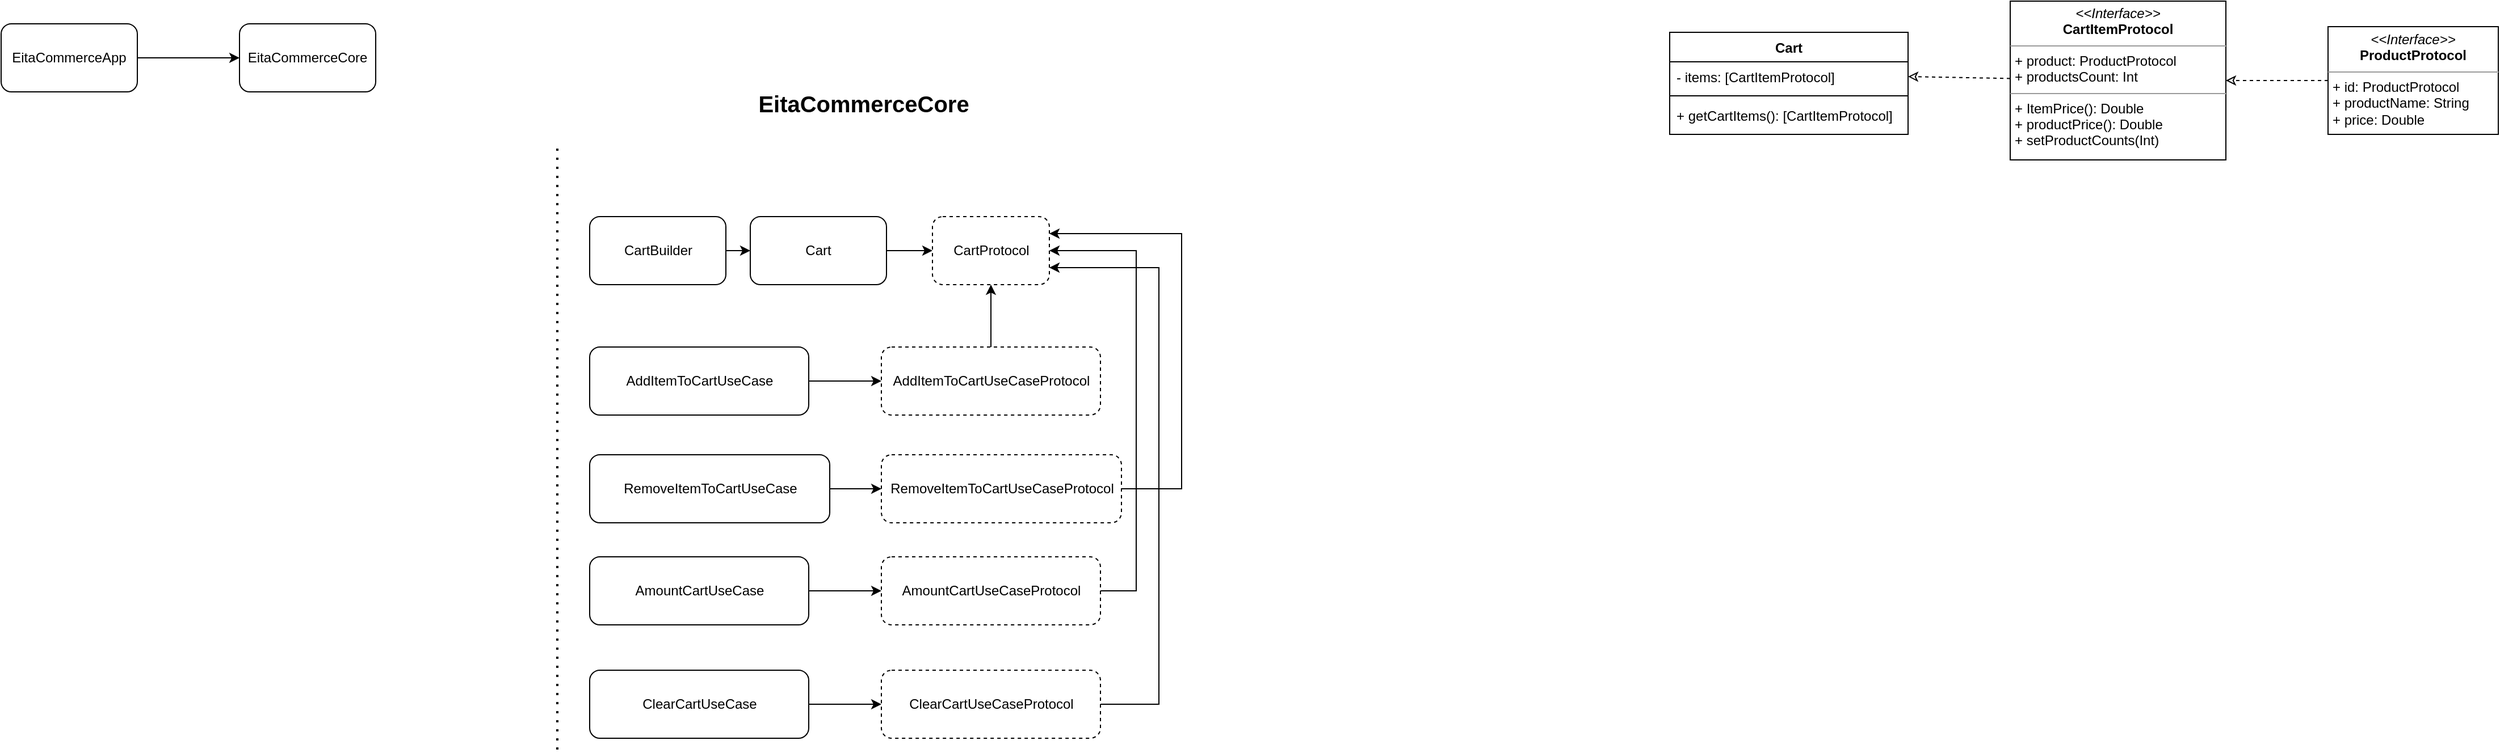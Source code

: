 <mxfile>
    <diagram id="sHIM0QpbJnLFY3LBm0-a" name="Page-1">
        <mxGraphModel dx="2018" dy="860" grid="1" gridSize="10" guides="1" tooltips="1" connect="1" arrows="1" fold="1" page="1" pageScale="1" pageWidth="827" pageHeight="1169" math="0" shadow="0">
            <root>
                <mxCell id="0"/>
                <mxCell id="1" parent="0"/>
                <mxCell id="-vWQI5yqLPdNWUSGWjpU-2" value="EitaCommerceCore" style="rounded=1;whiteSpace=wrap;html=1;" parent="1" vertex="1">
                    <mxGeometry x="430" y="240" width="120" height="60" as="geometry"/>
                </mxCell>
                <mxCell id="-vWQI5yqLPdNWUSGWjpU-4" style="edgeStyle=orthogonalEdgeStyle;rounded=0;orthogonalLoop=1;jettySize=auto;html=1;entryX=0;entryY=0.5;entryDx=0;entryDy=0;" parent="1" source="-vWQI5yqLPdNWUSGWjpU-3" target="-vWQI5yqLPdNWUSGWjpU-2" edge="1">
                    <mxGeometry relative="1" as="geometry"/>
                </mxCell>
                <mxCell id="-vWQI5yqLPdNWUSGWjpU-3" value="EitaCommerceApp" style="rounded=1;whiteSpace=wrap;html=1;" parent="1" vertex="1">
                    <mxGeometry x="220" y="240" width="120" height="60" as="geometry"/>
                </mxCell>
                <mxCell id="MyflTnQby74XGAzKYzuh-2" value="" style="endArrow=none;dashed=1;html=1;dashPattern=1 3;strokeWidth=2;" parent="1" edge="1">
                    <mxGeometry width="50" height="50" relative="1" as="geometry">
                        <mxPoint x="710" y="880" as="sourcePoint"/>
                        <mxPoint x="710" y="350" as="targetPoint"/>
                    </mxGeometry>
                </mxCell>
                <mxCell id="MyflTnQby74XGAzKYzuh-3" value="Cart" style="swimlane;fontStyle=1;align=center;verticalAlign=top;childLayout=stackLayout;horizontal=1;startSize=26;horizontalStack=0;resizeParent=1;resizeParentMax=0;resizeLast=0;collapsible=1;marginBottom=0;" parent="1" vertex="1">
                    <mxGeometry x="1690" y="247.5" width="210" height="90" as="geometry"/>
                </mxCell>
                <mxCell id="MyflTnQby74XGAzKYzuh-4" value="- items: [CartItemProtocol]" style="text;strokeColor=none;fillColor=none;align=left;verticalAlign=top;spacingLeft=4;spacingRight=4;overflow=hidden;rotatable=0;points=[[0,0.5],[1,0.5]];portConstraint=eastwest;" parent="MyflTnQby74XGAzKYzuh-3" vertex="1">
                    <mxGeometry y="26" width="210" height="26" as="geometry"/>
                </mxCell>
                <mxCell id="MyflTnQby74XGAzKYzuh-5" value="" style="line;strokeWidth=1;fillColor=none;align=left;verticalAlign=middle;spacingTop=-1;spacingLeft=3;spacingRight=3;rotatable=0;labelPosition=right;points=[];portConstraint=eastwest;" parent="MyflTnQby74XGAzKYzuh-3" vertex="1">
                    <mxGeometry y="52" width="210" height="8" as="geometry"/>
                </mxCell>
                <mxCell id="MyflTnQby74XGAzKYzuh-6" value="+ getCartItems(): [CartItemProtocol]" style="text;strokeColor=none;fillColor=none;align=left;verticalAlign=top;spacingLeft=4;spacingRight=4;overflow=hidden;rotatable=0;points=[[0,0.5],[1,0.5]];portConstraint=eastwest;" parent="MyflTnQby74XGAzKYzuh-3" vertex="1">
                    <mxGeometry y="60" width="210" height="30" as="geometry"/>
                </mxCell>
                <mxCell id="MyflTnQby74XGAzKYzuh-7" value="EitaCommerceCore" style="text;html=1;strokeColor=none;fillColor=none;align=center;verticalAlign=middle;whiteSpace=wrap;rounded=0;fontStyle=1;fontSize=20;" parent="1" vertex="1">
                    <mxGeometry x="900" y="300" width="160" height="20" as="geometry"/>
                </mxCell>
                <mxCell id="MyflTnQby74XGAzKYzuh-19" style="edgeStyle=none;rounded=0;sketch=0;orthogonalLoop=1;jettySize=auto;html=1;dashed=1;fontSize=20;startArrow=none;startFill=0;endArrow=classic;endFill=0;entryX=1;entryY=0.5;entryDx=0;entryDy=0;" parent="1" source="MyflTnQby74XGAzKYzuh-17" target="MyflTnQby74XGAzKYzuh-4" edge="1">
                    <mxGeometry relative="1" as="geometry"/>
                </mxCell>
                <mxCell id="MyflTnQby74XGAzKYzuh-17" value="&lt;p style=&quot;margin: 0px ; margin-top: 4px ; text-align: center&quot;&gt;&lt;i&gt;&amp;lt;&amp;lt;Interface&amp;gt;&amp;gt;&lt;/i&gt;&lt;br&gt;&lt;b&gt;CartItemProtocol&lt;/b&gt;&lt;/p&gt;&lt;hr size=&quot;1&quot;&gt;&lt;p style=&quot;margin: 0px ; margin-left: 4px&quot;&gt;+ product: ProductProtocol&lt;br&gt;+ productsCount: Int&lt;/p&gt;&lt;hr size=&quot;1&quot;&gt;&lt;p style=&quot;margin: 0px ; margin-left: 4px&quot;&gt;+ ItemPrice(): Double&lt;br&gt;+ productPrice(): Double&lt;/p&gt;&lt;p style=&quot;margin: 0px ; margin-left: 4px&quot;&gt;+ setProductCounts(Int)&lt;/p&gt;" style="verticalAlign=top;align=left;overflow=fill;fontSize=12;fontFamily=Helvetica;html=1;" parent="1" vertex="1">
                    <mxGeometry x="1990" y="220" width="190" height="140" as="geometry"/>
                </mxCell>
                <mxCell id="MyflTnQby74XGAzKYzuh-21" style="edgeStyle=none;rounded=0;sketch=0;orthogonalLoop=1;jettySize=auto;html=1;entryX=1;entryY=0.5;entryDx=0;entryDy=0;dashed=1;fontSize=20;startArrow=none;startFill=0;endArrow=classic;endFill=0;" parent="1" source="MyflTnQby74XGAzKYzuh-18" target="MyflTnQby74XGAzKYzuh-17" edge="1">
                    <mxGeometry relative="1" as="geometry"/>
                </mxCell>
                <mxCell id="MyflTnQby74XGAzKYzuh-18" value="&lt;p style=&quot;margin: 0px ; margin-top: 4px ; text-align: center&quot;&gt;&lt;i&gt;&amp;lt;&amp;lt;Interface&amp;gt;&amp;gt;&lt;/i&gt;&lt;br&gt;&lt;b&gt;ProductProtocol&lt;/b&gt;&lt;/p&gt;&lt;hr size=&quot;1&quot;&gt;&lt;p style=&quot;margin: 0px ; margin-left: 4px&quot;&gt;+ id: ProductProtocol&lt;br&gt;+ productName: String&lt;/p&gt;&lt;p style=&quot;margin: 0px ; margin-left: 4px&quot;&gt;+ price: Double&lt;/p&gt;&lt;p style=&quot;margin: 0px ; margin-left: 4px&quot;&gt;&lt;br&gt;&lt;/p&gt;" style="verticalAlign=top;align=left;overflow=fill;fontSize=12;fontFamily=Helvetica;html=1;" parent="1" vertex="1">
                    <mxGeometry x="2270" y="242.5" width="150" height="95" as="geometry"/>
                </mxCell>
                <mxCell id="15" style="edgeStyle=orthogonalEdgeStyle;rounded=0;orthogonalLoop=1;jettySize=auto;html=1;" edge="1" parent="1" source="m7JrpcUN0YoQWrcJW4Zo-1" target="12">
                    <mxGeometry relative="1" as="geometry"/>
                </mxCell>
                <mxCell id="m7JrpcUN0YoQWrcJW4Zo-1" value="Cart" style="rounded=1;whiteSpace=wrap;html=1;" parent="1" vertex="1">
                    <mxGeometry x="880" y="410" width="120" height="60" as="geometry"/>
                </mxCell>
                <mxCell id="2" style="edgeStyle=orthogonalEdgeStyle;rounded=0;orthogonalLoop=1;jettySize=auto;html=1;entryX=0.5;entryY=1;entryDx=0;entryDy=0;exitX=0.5;exitY=0;exitDx=0;exitDy=0;" edge="1" parent="1" source="m7JrpcUN0YoQWrcJW4Zo-2" target="12">
                    <mxGeometry relative="1" as="geometry"/>
                </mxCell>
                <mxCell id="m7JrpcUN0YoQWrcJW4Zo-2" value="AddItemToCartUseCaseProtocol" style="rounded=1;whiteSpace=wrap;html=1;dashed=1;" parent="1" vertex="1">
                    <mxGeometry x="995.5" y="525" width="193" height="60" as="geometry"/>
                </mxCell>
                <mxCell id="6" style="edgeStyle=orthogonalEdgeStyle;rounded=0;orthogonalLoop=1;jettySize=auto;html=1;entryX=1;entryY=0.25;entryDx=0;entryDy=0;exitX=1;exitY=0.5;exitDx=0;exitDy=0;" edge="1" parent="1" source="m7JrpcUN0YoQWrcJW4Zo-3" target="12">
                    <mxGeometry relative="1" as="geometry">
                        <Array as="points">
                            <mxPoint x="1260" y="650"/>
                            <mxPoint x="1260" y="425"/>
                        </Array>
                    </mxGeometry>
                </mxCell>
                <mxCell id="m7JrpcUN0YoQWrcJW4Zo-3" value="RemoveItemToCartUseCaseProtocol" style="rounded=1;whiteSpace=wrap;html=1;dashed=1;" parent="1" vertex="1">
                    <mxGeometry x="995.5" y="620" width="211.5" height="60" as="geometry"/>
                </mxCell>
                <mxCell id="14" style="edgeStyle=orthogonalEdgeStyle;rounded=0;orthogonalLoop=1;jettySize=auto;html=1;entryX=1;entryY=0.75;entryDx=0;entryDy=0;exitX=1;exitY=0.5;exitDx=0;exitDy=0;" edge="1" parent="1" source="m7JrpcUN0YoQWrcJW4Zo-4" target="12">
                    <mxGeometry relative="1" as="geometry">
                        <Array as="points">
                            <mxPoint x="1240" y="840"/>
                            <mxPoint x="1240" y="455"/>
                        </Array>
                    </mxGeometry>
                </mxCell>
                <mxCell id="m7JrpcUN0YoQWrcJW4Zo-4" value="ClearCartUseCaseProtocol" style="rounded=1;whiteSpace=wrap;html=1;dashed=1;" parent="1" vertex="1">
                    <mxGeometry x="995.5" y="810" width="193" height="60" as="geometry"/>
                </mxCell>
                <mxCell id="13" style="edgeStyle=orthogonalEdgeStyle;rounded=0;orthogonalLoop=1;jettySize=auto;html=1;entryX=1;entryY=0.5;entryDx=0;entryDy=0;exitX=1;exitY=0.5;exitDx=0;exitDy=0;" edge="1" parent="1" source="m7JrpcUN0YoQWrcJW4Zo-8" target="12">
                    <mxGeometry relative="1" as="geometry">
                        <Array as="points">
                            <mxPoint x="1220" y="740"/>
                            <mxPoint x="1220" y="440"/>
                        </Array>
                    </mxGeometry>
                </mxCell>
                <mxCell id="m7JrpcUN0YoQWrcJW4Zo-8" value="AmountCartUseCaseProtocol" style="rounded=1;whiteSpace=wrap;html=1;dashed=1;" parent="1" vertex="1">
                    <mxGeometry x="995.5" y="710" width="193" height="60" as="geometry"/>
                </mxCell>
                <mxCell id="m7JrpcUN0YoQWrcJW4Zo-14" style="edgeStyle=orthogonalEdgeStyle;rounded=0;orthogonalLoop=1;jettySize=auto;html=1;entryX=0;entryY=0.5;entryDx=0;entryDy=0;" parent="1" source="m7JrpcUN0YoQWrcJW4Zo-10" target="m7JrpcUN0YoQWrcJW4Zo-2" edge="1">
                    <mxGeometry relative="1" as="geometry"/>
                </mxCell>
                <mxCell id="m7JrpcUN0YoQWrcJW4Zo-10" value="AddItemToCartUseCase" style="rounded=1;whiteSpace=wrap;html=1;" parent="1" vertex="1">
                    <mxGeometry x="738.5" y="525" width="193" height="60" as="geometry"/>
                </mxCell>
                <mxCell id="m7JrpcUN0YoQWrcJW4Zo-15" style="edgeStyle=orthogonalEdgeStyle;rounded=0;orthogonalLoop=1;jettySize=auto;html=1;exitX=1;exitY=0.5;exitDx=0;exitDy=0;entryX=0;entryY=0.5;entryDx=0;entryDy=0;" parent="1" source="m7JrpcUN0YoQWrcJW4Zo-11" target="m7JrpcUN0YoQWrcJW4Zo-3" edge="1">
                    <mxGeometry relative="1" as="geometry"/>
                </mxCell>
                <mxCell id="m7JrpcUN0YoQWrcJW4Zo-11" value="RemoveItemToCartUseCase" style="rounded=1;whiteSpace=wrap;html=1;" parent="1" vertex="1">
                    <mxGeometry x="738.5" y="620" width="211.5" height="60" as="geometry"/>
                </mxCell>
                <mxCell id="m7JrpcUN0YoQWrcJW4Zo-17" style="edgeStyle=orthogonalEdgeStyle;rounded=0;orthogonalLoop=1;jettySize=auto;html=1;" parent="1" source="m7JrpcUN0YoQWrcJW4Zo-12" target="m7JrpcUN0YoQWrcJW4Zo-4" edge="1">
                    <mxGeometry relative="1" as="geometry"/>
                </mxCell>
                <mxCell id="m7JrpcUN0YoQWrcJW4Zo-12" value="ClearCartUseCase" style="rounded=1;whiteSpace=wrap;html=1;" parent="1" vertex="1">
                    <mxGeometry x="738.5" y="810" width="193" height="60" as="geometry"/>
                </mxCell>
                <mxCell id="m7JrpcUN0YoQWrcJW4Zo-16" style="edgeStyle=orthogonalEdgeStyle;rounded=0;orthogonalLoop=1;jettySize=auto;html=1;entryX=0;entryY=0.5;entryDx=0;entryDy=0;" parent="1" source="m7JrpcUN0YoQWrcJW4Zo-13" target="m7JrpcUN0YoQWrcJW4Zo-8" edge="1">
                    <mxGeometry relative="1" as="geometry"/>
                </mxCell>
                <mxCell id="m7JrpcUN0YoQWrcJW4Zo-13" value="AmountCartUseCase" style="rounded=1;whiteSpace=wrap;html=1;" parent="1" vertex="1">
                    <mxGeometry x="738.5" y="710" width="193" height="60" as="geometry"/>
                </mxCell>
                <mxCell id="11" style="edgeStyle=orthogonalEdgeStyle;rounded=0;orthogonalLoop=1;jettySize=auto;html=1;entryX=0;entryY=0.5;entryDx=0;entryDy=0;" edge="1" parent="1" source="10" target="m7JrpcUN0YoQWrcJW4Zo-1">
                    <mxGeometry relative="1" as="geometry"/>
                </mxCell>
                <mxCell id="10" value="CartBuilder" style="rounded=1;whiteSpace=wrap;html=1;" vertex="1" parent="1">
                    <mxGeometry x="738.5" y="410" width="120" height="60" as="geometry"/>
                </mxCell>
                <mxCell id="12" value="CartProtocol" style="rounded=1;whiteSpace=wrap;html=1;dashed=1;" vertex="1" parent="1">
                    <mxGeometry x="1040.5" y="410" width="103" height="60" as="geometry"/>
                </mxCell>
            </root>
        </mxGraphModel>
    </diagram>
</mxfile>